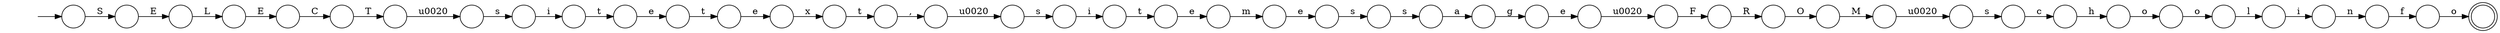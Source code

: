 digraph Automaton {
  rankdir = LR;
  0 [shape=circle,label=""];
  0 -> 27 [label="o"]
  1 [shape=circle,label=""];
  1 -> 13 [label="e"]
  2 [shape=circle,label=""];
  initial [shape=plaintext,label=""];
  initial -> 2
  2 -> 44 [label="S"]
  3 [shape=circle,label=""];
  3 -> 21 [label="s"]
  4 [shape=circle,label=""];
  4 -> 3 [label="\u0020"]
  5 [shape=circle,label=""];
  5 -> 39 [label="e"]
  6 [shape=circle,label=""];
  6 -> 26 [label="O"]
  7 [shape=circle,label=""];
  7 -> 20 [label="\u0020"]
  8 [shape=circle,label=""];
  8 -> 15 [label="F"]
  9 [shape=circle,label=""];
  9 -> 25 [label="s"]
  10 [shape=circle,label=""];
  10 -> 34 [label="C"]
  11 [shape=circle,label=""];
  11 -> 14 [label="t"]
  12 [shape=circle,label=""];
  12 -> 35 [label="\u0020"]
  13 [shape=circle,label=""];
  13 -> 18 [label="x"]
  14 [shape=circle,label=""];
  14 -> 31 [label="e"]
  15 [shape=circle,label=""];
  15 -> 6 [label="R"]
  16 [shape=circle,label=""];
  16 -> 17 [label="L"]
  17 [shape=circle,label=""];
  17 -> 10 [label="E"]
  18 [shape=circle,label=""];
  18 -> 29 [label="t"]
  19 [shape=circle,label=""];
  19 -> 36 [label="g"]
  20 [shape=circle,label=""];
  20 -> 38 [label="s"]
  21 [shape=circle,label=""];
  21 -> 11 [label="i"]
  22 [shape=circle,label=""];
  22 -> 43 [label="n"]
  23 [shape=circle,label=""];
  23 -> 22 [label="i"]
  24 [shape=circle,label=""];
  24 -> 41 [label="c"]
  25 [shape=circle,label=""];
  25 -> 19 [label="a"]
  26 [shape=circle,label=""];
  26 -> 12 [label="M"]
  27 [shape=circle,label=""];
  27 -> 30 [label="o"]
  28 [shape=circle,label=""];
  28 -> 1 [label="t"]
  29 [shape=circle,label=""];
  29 -> 4 [label=","]
  30 [shape=circle,label=""];
  30 -> 23 [label="l"]
  31 [shape=circle,label=""];
  31 -> 5 [label="m"]
  32 [shape=doublecircle,label=""];
  33 [shape=circle,label=""];
  33 -> 28 [label="e"]
  34 [shape=circle,label=""];
  34 -> 7 [label="T"]
  35 [shape=circle,label=""];
  35 -> 24 [label="s"]
  36 [shape=circle,label=""];
  36 -> 37 [label="e"]
  37 [shape=circle,label=""];
  37 -> 8 [label="\u0020"]
  38 [shape=circle,label=""];
  38 -> 42 [label="i"]
  39 [shape=circle,label=""];
  39 -> 9 [label="s"]
  40 [shape=circle,label=""];
  40 -> 32 [label="o"]
  41 [shape=circle,label=""];
  41 -> 0 [label="h"]
  42 [shape=circle,label=""];
  42 -> 33 [label="t"]
  43 [shape=circle,label=""];
  43 -> 40 [label="f"]
  44 [shape=circle,label=""];
  44 -> 16 [label="E"]
}
